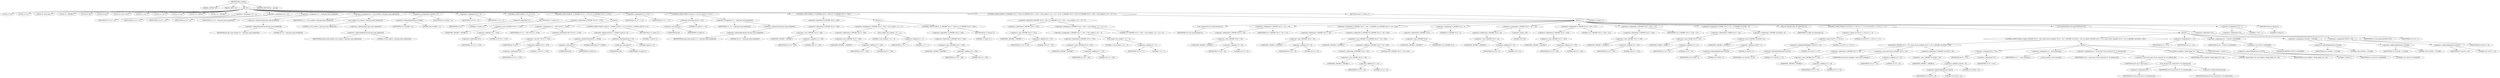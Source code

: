 digraph tftp_connect {  
"1000113" [label = "(METHOD,tftp_connect)" ]
"1000114" [label = "(PARAM,_DWORD *a1)" ]
"1000115" [label = "(PARAM,_BYTE *a2)" ]
"1000116" [label = "(BLOCK,,)" ]
"1000117" [label = "(LOCAL,v2: int)" ]
"1000118" [label = "(LOCAL,v3: int *)" ]
"1000119" [label = "(LOCAL,v4: const char *)" ]
"1000120" [label = "(LOCAL,v5: _DWORD *)" ]
"1000121" [label = "(LOCAL,v6: int)" ]
"1000122" [label = "(LOCAL,v8: int)" ]
"1000123" [label = "(LOCAL,v9: char [ 128 ])" ]
"1000124" [label = "(LOCAL,v11: int *)" ]
"1000125" [label = "(LOCAL,v12: int *)" ]
"1000126" [label = "(LOCAL,v13: int)" ]
"1000127" [label = "(LOCAL,v14: _BYTE *)" ]
"1000128" [label = "(LOCAL,v15: _DWORD *)" ]
"1000129" [label = "(<operator>.assignment,v15 = a1)" ]
"1000130" [label = "(IDENTIFIER,v15,v15 = a1)" ]
"1000131" [label = "(IDENTIFIER,a1,v15 = a1)" ]
"1000132" [label = "(<operator>.assignment,v14 = a2)" ]
"1000133" [label = "(IDENTIFIER,v14,v14 = a2)" ]
"1000134" [label = "(IDENTIFIER,a2,v14 = a2)" ]
"1000135" [label = "(<operator>.assignment,v12 = &elf_gnu_hash_bucket[30])" ]
"1000136" [label = "(IDENTIFIER,v12,v12 = &elf_gnu_hash_bucket[30])" ]
"1000137" [label = "(<operator>.addressOf,&elf_gnu_hash_bucket[30])" ]
"1000138" [label = "(<operator>.indirectIndexAccess,elf_gnu_hash_bucket[30])" ]
"1000139" [label = "(IDENTIFIER,elf_gnu_hash_bucket,v12 = &elf_gnu_hash_bucket[30])" ]
"1000140" [label = "(LITERAL,30,v12 = &elf_gnu_hash_bucket[30])" ]
"1000141" [label = "(<operator>.assignment,v2 = Curl_ccalloc(1, &elf_gnu_hash_indexes[2]))" ]
"1000142" [label = "(IDENTIFIER,v2,v2 = Curl_ccalloc(1, &elf_gnu_hash_indexes[2]))" ]
"1000143" [label = "(Curl_ccalloc,Curl_ccalloc(1, &elf_gnu_hash_indexes[2]))" ]
"1000144" [label = "(LITERAL,1,Curl_ccalloc(1, &elf_gnu_hash_indexes[2]))" ]
"1000145" [label = "(<operator>.addressOf,&elf_gnu_hash_indexes[2])" ]
"1000146" [label = "(<operator>.indirectIndexAccess,elf_gnu_hash_indexes[2])" ]
"1000147" [label = "(IDENTIFIER,elf_gnu_hash_indexes,Curl_ccalloc(1, &elf_gnu_hash_indexes[2]))" ]
"1000148" [label = "(LITERAL,2,Curl_ccalloc(1, &elf_gnu_hash_indexes[2]))" ]
"1000149" [label = "(<operator>.assignment,v15[188] = v2)" ]
"1000150" [label = "(<operator>.indirectIndexAccess,v15[188])" ]
"1000151" [label = "(IDENTIFIER,v15,v15[188] = v2)" ]
"1000152" [label = "(LITERAL,188,v15[188] = v2)" ]
"1000153" [label = "(IDENTIFIER,v2,v15[188] = v2)" ]
"1000154" [label = "(<operator>.assignment,v13 = v2)" ]
"1000155" [label = "(IDENTIFIER,v13,v13 = v2)" ]
"1000156" [label = "(IDENTIFIER,v2,v13 = v2)" ]
"1000157" [label = "(CONTROL_STRUCTURE,if ( !v2 ),if ( !v2 ))" ]
"1000158" [label = "(<operator>.logicalNot,!v2)" ]
"1000159" [label = "(IDENTIFIER,v2,!v2)" ]
"1000160" [label = "(RETURN,return 27;,return 27;)" ]
"1000161" [label = "(LITERAL,27,return 27;)" ]
"1000162" [label = "(CONTROL_STRUCTURE,if ( *(_DWORD *)(*v15 + 1576) ),if ( *(_DWORD *)(*v15 + 1576) ))" ]
"1000163" [label = "(<operator>.indirection,*(_DWORD *)(*v15 + 1576))" ]
"1000164" [label = "(<operator>.cast,(_DWORD *)(*v15 + 1576))" ]
"1000165" [label = "(UNKNOWN,_DWORD *,_DWORD *)" ]
"1000166" [label = "(<operator>.addition,*v15 + 1576)" ]
"1000167" [label = "(<operator>.indirection,*v15)" ]
"1000168" [label = "(IDENTIFIER,v15,*v15 + 1576)" ]
"1000169" [label = "(LITERAL,1576,*v15 + 1576)" ]
"1000170" [label = "(BLOCK,,)" ]
"1000171" [label = "(<operator>.assignment,v12 = *(int **)(*v15 + 1576))" ]
"1000172" [label = "(IDENTIFIER,v12,v12 = *(int **)(*v15 + 1576))" ]
"1000173" [label = "(<operator>.indirection,*(int **)(*v15 + 1576))" ]
"1000174" [label = "(<operator>.cast,(int **)(*v15 + 1576))" ]
"1000175" [label = "(UNKNOWN,int **,int **)" ]
"1000176" [label = "(<operator>.addition,*v15 + 1576)" ]
"1000177" [label = "(<operator>.indirection,*v15)" ]
"1000178" [label = "(IDENTIFIER,v15,*v15 + 1576)" ]
"1000179" [label = "(LITERAL,1576,*v15 + 1576)" ]
"1000180" [label = "(CONTROL_STRUCTURE,if ( (int)v12 > 65464 || (int)v12 < 8 ),if ( (int)v12 > 65464 || (int)v12 < 8 ))" ]
"1000181" [label = "(<operator>.logicalOr,(int)v12 > 65464 || (int)v12 < 8)" ]
"1000182" [label = "(<operator>.greaterThan,(int)v12 > 65464)" ]
"1000183" [label = "(<operator>.cast,(int)v12)" ]
"1000184" [label = "(UNKNOWN,int,int)" ]
"1000185" [label = "(IDENTIFIER,v12,(int)v12)" ]
"1000186" [label = "(LITERAL,65464,(int)v12 > 65464)" ]
"1000187" [label = "(<operator>.lessThan,(int)v12 < 8)" ]
"1000188" [label = "(<operator>.cast,(int)v12)" ]
"1000189" [label = "(UNKNOWN,int,int)" ]
"1000190" [label = "(IDENTIFIER,v12,(int)v12)" ]
"1000191" [label = "(LITERAL,8,(int)v12 < 8)" ]
"1000192" [label = "(RETURN,return 71;,return 71;)" ]
"1000193" [label = "(LITERAL,71,return 71;)" ]
"1000194" [label = "(<operator>.assignment,v11 = v12)" ]
"1000195" [label = "(IDENTIFIER,v11,v11 = v12)" ]
"1000196" [label = "(IDENTIFIER,v12,v11 = v12)" ]
"1000197" [label = "(CONTROL_STRUCTURE,if ( (int)v12 < 512 ),if ( (int)v12 < 512 ))" ]
"1000198" [label = "(<operator>.lessThan,(int)v12 < 512)" ]
"1000199" [label = "(<operator>.cast,(int)v12)" ]
"1000200" [label = "(UNKNOWN,int,int)" ]
"1000201" [label = "(IDENTIFIER,v12,(int)v12)" ]
"1000202" [label = "(LITERAL,512,(int)v12 < 512)" ]
"1000203" [label = "(<operator>.assignment,v11 = &elf_gnu_hash_bucket[30])" ]
"1000204" [label = "(IDENTIFIER,v11,v11 = &elf_gnu_hash_bucket[30])" ]
"1000205" [label = "(<operator>.addressOf,&elf_gnu_hash_bucket[30])" ]
"1000206" [label = "(<operator>.indirectIndexAccess,elf_gnu_hash_bucket[30])" ]
"1000207" [label = "(IDENTIFIER,elf_gnu_hash_bucket,v11 = &elf_gnu_hash_bucket[30])" ]
"1000208" [label = "(LITERAL,30,v11 = &elf_gnu_hash_bucket[30])" ]
"1000209" [label = "(CONTROL_STRUCTURE,if ( !*(_DWORD *)(v13 + 328) ),if ( !*(_DWORD *)(v13 + 328) ))" ]
"1000210" [label = "(<operator>.logicalNot,!*(_DWORD *)(v13 + 328))" ]
"1000211" [label = "(<operator>.indirection,*(_DWORD *)(v13 + 328))" ]
"1000212" [label = "(<operator>.cast,(_DWORD *)(v13 + 328))" ]
"1000213" [label = "(UNKNOWN,_DWORD *,_DWORD *)" ]
"1000214" [label = "(<operator>.addition,v13 + 328)" ]
"1000215" [label = "(IDENTIFIER,v13,v13 + 328)" ]
"1000216" [label = "(LITERAL,328,v13 + 328)" ]
"1000217" [label = "(BLOCK,,)" ]
"1000218" [label = "(<operator>.assignment,*(_DWORD *)(v13 + 328) = Curl_ccalloc(1, v11 + 1))" ]
"1000219" [label = "(<operator>.indirection,*(_DWORD *)(v13 + 328))" ]
"1000220" [label = "(<operator>.cast,(_DWORD *)(v13 + 328))" ]
"1000221" [label = "(UNKNOWN,_DWORD *,_DWORD *)" ]
"1000222" [label = "(<operator>.addition,v13 + 328)" ]
"1000223" [label = "(IDENTIFIER,v13,v13 + 328)" ]
"1000224" [label = "(LITERAL,328,v13 + 328)" ]
"1000225" [label = "(Curl_ccalloc,Curl_ccalloc(1, v11 + 1))" ]
"1000226" [label = "(LITERAL,1,Curl_ccalloc(1, v11 + 1))" ]
"1000227" [label = "(<operator>.addition,v11 + 1)" ]
"1000228" [label = "(IDENTIFIER,v11,v11 + 1)" ]
"1000229" [label = "(LITERAL,1,v11 + 1)" ]
"1000230" [label = "(CONTROL_STRUCTURE,if ( !*(_DWORD *)(v13 + 328) ),if ( !*(_DWORD *)(v13 + 328) ))" ]
"1000231" [label = "(<operator>.logicalNot,!*(_DWORD *)(v13 + 328))" ]
"1000232" [label = "(<operator>.indirection,*(_DWORD *)(v13 + 328))" ]
"1000233" [label = "(<operator>.cast,(_DWORD *)(v13 + 328))" ]
"1000234" [label = "(UNKNOWN,_DWORD *,_DWORD *)" ]
"1000235" [label = "(<operator>.addition,v13 + 328)" ]
"1000236" [label = "(IDENTIFIER,v13,v13 + 328)" ]
"1000237" [label = "(LITERAL,328,v13 + 328)" ]
"1000238" [label = "(RETURN,return 27;,return 27;)" ]
"1000239" [label = "(LITERAL,27,return 27;)" ]
"1000240" [label = "(CONTROL_STRUCTURE,if ( *(_DWORD *)(v13 + 332) || (*(_DWORD *)(v13 + 332) = Curl_ccalloc(1, v11 + 1)) != 0 ),if ( *(_DWORD *)(v13 + 332) || (*(_DWORD *)(v13 + 332) = Curl_ccalloc(1, v11 + 1)) != 0 ))" ]
"1000241" [label = "(<operator>.logicalOr,*(_DWORD *)(v13 + 332) || (*(_DWORD *)(v13 + 332) = Curl_ccalloc(1, v11 + 1)) != 0)" ]
"1000242" [label = "(<operator>.indirection,*(_DWORD *)(v13 + 332))" ]
"1000243" [label = "(<operator>.cast,(_DWORD *)(v13 + 332))" ]
"1000244" [label = "(UNKNOWN,_DWORD *,_DWORD *)" ]
"1000245" [label = "(<operator>.addition,v13 + 332)" ]
"1000246" [label = "(IDENTIFIER,v13,v13 + 332)" ]
"1000247" [label = "(LITERAL,332,v13 + 332)" ]
"1000248" [label = "(<operator>.notEquals,(*(_DWORD *)(v13 + 332) = Curl_ccalloc(1, v11 + 1)) != 0)" ]
"1000249" [label = "(<operator>.assignment,*(_DWORD *)(v13 + 332) = Curl_ccalloc(1, v11 + 1))" ]
"1000250" [label = "(<operator>.indirection,*(_DWORD *)(v13 + 332))" ]
"1000251" [label = "(<operator>.cast,(_DWORD *)(v13 + 332))" ]
"1000252" [label = "(UNKNOWN,_DWORD *,_DWORD *)" ]
"1000253" [label = "(<operator>.addition,v13 + 332)" ]
"1000254" [label = "(IDENTIFIER,v13,v13 + 332)" ]
"1000255" [label = "(LITERAL,332,v13 + 332)" ]
"1000256" [label = "(Curl_ccalloc,Curl_ccalloc(1, v11 + 1))" ]
"1000257" [label = "(LITERAL,1,Curl_ccalloc(1, v11 + 1))" ]
"1000258" [label = "(<operator>.addition,v11 + 1)" ]
"1000259" [label = "(IDENTIFIER,v11,v11 + 1)" ]
"1000260" [label = "(LITERAL,1,v11 + 1)" ]
"1000261" [label = "(LITERAL,0,(*(_DWORD *)(v13 + 332) = Curl_ccalloc(1, v11 + 1)) != 0)" ]
"1000262" [label = "(BLOCK,,)" ]
"1000263" [label = "(Curl_conncontrol,Curl_conncontrol(v15))" ]
"1000264" [label = "(IDENTIFIER,v15,Curl_conncontrol(v15))" ]
"1000265" [label = "(<operator>.assignment,*(_DWORD *)(v13 + 16) = v15)" ]
"1000266" [label = "(<operator>.indirection,*(_DWORD *)(v13 + 16))" ]
"1000267" [label = "(<operator>.cast,(_DWORD *)(v13 + 16))" ]
"1000268" [label = "(UNKNOWN,_DWORD *,_DWORD *)" ]
"1000269" [label = "(<operator>.addition,v13 + 16)" ]
"1000270" [label = "(IDENTIFIER,v13,v13 + 16)" ]
"1000271" [label = "(LITERAL,16,v13 + 16)" ]
"1000272" [label = "(IDENTIFIER,v15,*(_DWORD *)(v13 + 16) = v15)" ]
"1000273" [label = "(<operator>.assignment,*(_DWORD *)(v13 + 20) = *(_DWORD *)(*(_DWORD *)(v13 + 16) + 420))" ]
"1000274" [label = "(<operator>.indirection,*(_DWORD *)(v13 + 20))" ]
"1000275" [label = "(<operator>.cast,(_DWORD *)(v13 + 20))" ]
"1000276" [label = "(UNKNOWN,_DWORD *,_DWORD *)" ]
"1000277" [label = "(<operator>.addition,v13 + 20)" ]
"1000278" [label = "(IDENTIFIER,v13,v13 + 20)" ]
"1000279" [label = "(LITERAL,20,v13 + 20)" ]
"1000280" [label = "(<operator>.indirection,*(_DWORD *)(*(_DWORD *)(v13 + 16) + 420))" ]
"1000281" [label = "(<operator>.cast,(_DWORD *)(*(_DWORD *)(v13 + 16) + 420))" ]
"1000282" [label = "(UNKNOWN,_DWORD *,_DWORD *)" ]
"1000283" [label = "(<operator>.addition,*(_DWORD *)(v13 + 16) + 420)" ]
"1000284" [label = "(<operator>.indirection,*(_DWORD *)(v13 + 16))" ]
"1000285" [label = "(<operator>.cast,(_DWORD *)(v13 + 16))" ]
"1000286" [label = "(UNKNOWN,_DWORD *,_DWORD *)" ]
"1000287" [label = "(<operator>.addition,v13 + 16)" ]
"1000288" [label = "(IDENTIFIER,v13,v13 + 16)" ]
"1000289" [label = "(LITERAL,16,v13 + 16)" ]
"1000290" [label = "(LITERAL,420,*(_DWORD *)(v13 + 16) + 420)" ]
"1000291" [label = "(<operator>.assignment,*(_DWORD *)v13 = 0)" ]
"1000292" [label = "(<operator>.indirection,*(_DWORD *)v13)" ]
"1000293" [label = "(<operator>.cast,(_DWORD *)v13)" ]
"1000294" [label = "(UNKNOWN,_DWORD *,_DWORD *)" ]
"1000295" [label = "(IDENTIFIER,v13,(_DWORD *)v13)" ]
"1000296" [label = "(LITERAL,0,*(_DWORD *)v13 = 0)" ]
"1000297" [label = "(<operator>.assignment,*(_DWORD *)(v13 + 8) = -100)" ]
"1000298" [label = "(<operator>.indirection,*(_DWORD *)(v13 + 8))" ]
"1000299" [label = "(<operator>.cast,(_DWORD *)(v13 + 8))" ]
"1000300" [label = "(UNKNOWN,_DWORD *,_DWORD *)" ]
"1000301" [label = "(<operator>.addition,v13 + 8)" ]
"1000302" [label = "(IDENTIFIER,v13,v13 + 8)" ]
"1000303" [label = "(LITERAL,8,v13 + 8)" ]
"1000304" [label = "(<operator>.minus,-100)" ]
"1000305" [label = "(LITERAL,100,-100)" ]
"1000306" [label = "(<operator>.assignment,*(_DWORD *)(v13 + 320) = 512)" ]
"1000307" [label = "(<operator>.indirection,*(_DWORD *)(v13 + 320))" ]
"1000308" [label = "(<operator>.cast,(_DWORD *)(v13 + 320))" ]
"1000309" [label = "(UNKNOWN,_DWORD *,_DWORD *)" ]
"1000310" [label = "(<operator>.addition,v13 + 320)" ]
"1000311" [label = "(IDENTIFIER,v13,v13 + 320)" ]
"1000312" [label = "(LITERAL,320,v13 + 320)" ]
"1000313" [label = "(LITERAL,512,*(_DWORD *)(v13 + 320) = 512)" ]
"1000314" [label = "(<operator>.assignment,*(_DWORD *)(v13 + 324) = v12)" ]
"1000315" [label = "(<operator>.indirection,*(_DWORD *)(v13 + 324))" ]
"1000316" [label = "(<operator>.cast,(_DWORD *)(v13 + 324))" ]
"1000317" [label = "(UNKNOWN,_DWORD *,_DWORD *)" ]
"1000318" [label = "(<operator>.addition,v13 + 324)" ]
"1000319" [label = "(IDENTIFIER,v13,v13 + 324)" ]
"1000320" [label = "(LITERAL,324,v13 + 324)" ]
"1000321" [label = "(IDENTIFIER,v12,*(_DWORD *)(v13 + 324) = v12)" ]
"1000322" [label = "(<operator>.assignment,*(_WORD *)(v13 + 52) = *(_DWORD *)(v15[20] + 4))" ]
"1000323" [label = "(<operator>.indirection,*(_WORD *)(v13 + 52))" ]
"1000324" [label = "(<operator>.cast,(_WORD *)(v13 + 52))" ]
"1000325" [label = "(UNKNOWN,_WORD *,_WORD *)" ]
"1000326" [label = "(<operator>.addition,v13 + 52)" ]
"1000327" [label = "(IDENTIFIER,v13,v13 + 52)" ]
"1000328" [label = "(LITERAL,52,v13 + 52)" ]
"1000329" [label = "(<operator>.indirection,*(_DWORD *)(v15[20] + 4))" ]
"1000330" [label = "(<operator>.cast,(_DWORD *)(v15[20] + 4))" ]
"1000331" [label = "(UNKNOWN,_DWORD *,_DWORD *)" ]
"1000332" [label = "(<operator>.addition,v15[20] + 4)" ]
"1000333" [label = "(<operator>.indirectIndexAccess,v15[20])" ]
"1000334" [label = "(IDENTIFIER,v15,v15[20] + 4)" ]
"1000335" [label = "(LITERAL,20,v15[20] + 4)" ]
"1000336" [label = "(LITERAL,4,v15[20] + 4)" ]
"1000337" [label = "(tftp_set_timeouts,tftp_set_timeouts(v13))" ]
"1000338" [label = "(IDENTIFIER,v13,tftp_set_timeouts(v13))" ]
"1000339" [label = "(CONTROL_STRUCTURE,if ( ((v15[147] >> 25) & 1) == 0 ),if ( ((v15[147] >> 25) & 1) == 0 ))" ]
"1000340" [label = "(<operator>.equals,((v15[147] >> 25) & 1) == 0)" ]
"1000341" [label = "(<operator>.and,(v15[147] >> 25) & 1)" ]
"1000342" [label = "(<operator>.arithmeticShiftRight,v15[147] >> 25)" ]
"1000343" [label = "(<operator>.indirectIndexAccess,v15[147])" ]
"1000344" [label = "(IDENTIFIER,v15,v15[147] >> 25)" ]
"1000345" [label = "(LITERAL,147,v15[147] >> 25)" ]
"1000346" [label = "(LITERAL,25,v15[147] >> 25)" ]
"1000347" [label = "(LITERAL,1,(v15[147] >> 25) & 1)" ]
"1000348" [label = "(LITERAL,0,((v15[147] >> 25) & 1) == 0)" ]
"1000349" [label = "(BLOCK,,)" ]
"1000350" [label = "(CONTROL_STRUCTURE,if ( bind(*(_DWORD *)(v13 + 20), (const struct sockaddr *)(v13 + 52), *(_DWORD *)(v15[20] + 16)) ),if ( bind(*(_DWORD *)(v13 + 20), (const struct sockaddr *)(v13 + 52), *(_DWORD *)(v15[20] + 16)) ))" ]
"1000351" [label = "(bind,bind(*(_DWORD *)(v13 + 20), (const struct sockaddr *)(v13 + 52), *(_DWORD *)(v15[20] + 16)))" ]
"1000352" [label = "(<operator>.indirection,*(_DWORD *)(v13 + 20))" ]
"1000353" [label = "(<operator>.cast,(_DWORD *)(v13 + 20))" ]
"1000354" [label = "(UNKNOWN,_DWORD *,_DWORD *)" ]
"1000355" [label = "(<operator>.addition,v13 + 20)" ]
"1000356" [label = "(IDENTIFIER,v13,v13 + 20)" ]
"1000357" [label = "(LITERAL,20,v13 + 20)" ]
"1000358" [label = "(<operator>.cast,(const struct sockaddr *)(v13 + 52))" ]
"1000359" [label = "(UNKNOWN,const struct sockaddr *,const struct sockaddr *)" ]
"1000360" [label = "(<operator>.addition,v13 + 52)" ]
"1000361" [label = "(IDENTIFIER,v13,v13 + 52)" ]
"1000362" [label = "(LITERAL,52,v13 + 52)" ]
"1000363" [label = "(<operator>.indirection,*(_DWORD *)(v15[20] + 16))" ]
"1000364" [label = "(<operator>.cast,(_DWORD *)(v15[20] + 16))" ]
"1000365" [label = "(UNKNOWN,_DWORD *,_DWORD *)" ]
"1000366" [label = "(<operator>.addition,v15[20] + 16)" ]
"1000367" [label = "(<operator>.indirectIndexAccess,v15[20])" ]
"1000368" [label = "(IDENTIFIER,v15,v15[20] + 16)" ]
"1000369" [label = "(LITERAL,20,v15[20] + 16)" ]
"1000370" [label = "(LITERAL,16,v15[20] + 16)" ]
"1000371" [label = "(BLOCK,,)" ]
"1000372" [label = "(<operator>.assignment,v8 = *v15)" ]
"1000373" [label = "(IDENTIFIER,v8,v8 = *v15)" ]
"1000374" [label = "(<operator>.indirection,*v15)" ]
"1000375" [label = "(IDENTIFIER,v15,v8 = *v15)" ]
"1000376" [label = "(<operator>.assignment,v3 = _errno_location())" ]
"1000377" [label = "(IDENTIFIER,v3,v3 = _errno_location())" ]
"1000378" [label = "(_errno_location,_errno_location())" ]
"1000379" [label = "(<operator>.assignment,v4 = (const char *)Curl_strerror(*v3, v9, &dword_80))" ]
"1000380" [label = "(IDENTIFIER,v4,v4 = (const char *)Curl_strerror(*v3, v9, &dword_80))" ]
"1000381" [label = "(<operator>.cast,(const char *)Curl_strerror(*v3, v9, &dword_80))" ]
"1000382" [label = "(UNKNOWN,const char *,const char *)" ]
"1000383" [label = "(Curl_strerror,Curl_strerror(*v3, v9, &dword_80))" ]
"1000384" [label = "(<operator>.indirection,*v3)" ]
"1000385" [label = "(IDENTIFIER,v3,Curl_strerror(*v3, v9, &dword_80))" ]
"1000386" [label = "(IDENTIFIER,v9,Curl_strerror(*v3, v9, &dword_80))" ]
"1000387" [label = "(<operator>.addressOf,&dword_80)" ]
"1000388" [label = "(IDENTIFIER,dword_80,Curl_strerror(*v3, v9, &dword_80))" ]
"1000389" [label = "(Curl_failf,Curl_failf(v8, \"bind() failed; %s\", v4))" ]
"1000390" [label = "(IDENTIFIER,v8,Curl_failf(v8, \"bind() failed; %s\", v4))" ]
"1000391" [label = "(LITERAL,\"bind() failed; %s\",Curl_failf(v8, \"bind() failed; %s\", v4))" ]
"1000392" [label = "(IDENTIFIER,v4,Curl_failf(v8, \"bind() failed; %s\", v4))" ]
"1000393" [label = "(RETURN,return 7;,return 7;)" ]
"1000394" [label = "(LITERAL,7,return 7;)" ]
"1000395" [label = "(<operator>.assignment,v5 = v15)" ]
"1000396" [label = "(IDENTIFIER,v5,v5 = v15)" ]
"1000397" [label = "(IDENTIFIER,v15,v5 = v15)" ]
"1000398" [label = "(<operator>.assignment,v6 = v15[147] | 0x2000000)" ]
"1000399" [label = "(IDENTIFIER,v6,v6 = v15[147] | 0x2000000)" ]
"1000400" [label = "(<operator>.or,v15[147] | 0x2000000)" ]
"1000401" [label = "(<operator>.indirectIndexAccess,v15[147])" ]
"1000402" [label = "(IDENTIFIER,v15,v15[147] | 0x2000000)" ]
"1000403" [label = "(LITERAL,147,v15[147] | 0x2000000)" ]
"1000404" [label = "(LITERAL,0x2000000,v15[147] | 0x2000000)" ]
"1000405" [label = "(<operator>.assignment,v15[148] = v15[148])" ]
"1000406" [label = "(<operator>.indirectIndexAccess,v15[148])" ]
"1000407" [label = "(IDENTIFIER,v15,v15[148] = v15[148])" ]
"1000408" [label = "(LITERAL,148,v15[148] = v15[148])" ]
"1000409" [label = "(<operator>.indirectIndexAccess,v15[148])" ]
"1000410" [label = "(IDENTIFIER,v15,v15[148] = v15[148])" ]
"1000411" [label = "(LITERAL,148,v15[148] = v15[148])" ]
"1000412" [label = "(<operator>.assignment,v5[147] = v6)" ]
"1000413" [label = "(<operator>.indirectIndexAccess,v5[147])" ]
"1000414" [label = "(IDENTIFIER,v5,v5[147] = v6)" ]
"1000415" [label = "(LITERAL,147,v5[147] = v6)" ]
"1000416" [label = "(IDENTIFIER,v6,v5[147] = v6)" ]
"1000417" [label = "(Curl_pgrsStartNow,Curl_pgrsStartNow(*v15))" ]
"1000418" [label = "(<operator>.indirection,*v15)" ]
"1000419" [label = "(IDENTIFIER,v15,Curl_pgrsStartNow(*v15))" ]
"1000420" [label = "(<operator>.assignment,*v14 = 1)" ]
"1000421" [label = "(<operator>.indirection,*v14)" ]
"1000422" [label = "(IDENTIFIER,v14,*v14 = 1)" ]
"1000423" [label = "(LITERAL,1,*v14 = 1)" ]
"1000424" [label = "(RETURN,return 0;,return 0;)" ]
"1000425" [label = "(LITERAL,0,return 0;)" ]
"1000426" [label = "(RETURN,return 27;,return 27;)" ]
"1000427" [label = "(LITERAL,27,return 27;)" ]
"1000428" [label = "(METHOD_RETURN,int __fastcall)" ]
  "1000113" -> "1000114" 
  "1000113" -> "1000115" 
  "1000113" -> "1000116" 
  "1000113" -> "1000428" 
  "1000116" -> "1000117" 
  "1000116" -> "1000118" 
  "1000116" -> "1000119" 
  "1000116" -> "1000120" 
  "1000116" -> "1000121" 
  "1000116" -> "1000122" 
  "1000116" -> "1000123" 
  "1000116" -> "1000124" 
  "1000116" -> "1000125" 
  "1000116" -> "1000126" 
  "1000116" -> "1000127" 
  "1000116" -> "1000128" 
  "1000116" -> "1000129" 
  "1000116" -> "1000132" 
  "1000116" -> "1000135" 
  "1000116" -> "1000141" 
  "1000116" -> "1000149" 
  "1000116" -> "1000154" 
  "1000116" -> "1000157" 
  "1000116" -> "1000162" 
  "1000116" -> "1000194" 
  "1000116" -> "1000197" 
  "1000116" -> "1000209" 
  "1000116" -> "1000240" 
  "1000116" -> "1000426" 
  "1000129" -> "1000130" 
  "1000129" -> "1000131" 
  "1000132" -> "1000133" 
  "1000132" -> "1000134" 
  "1000135" -> "1000136" 
  "1000135" -> "1000137" 
  "1000137" -> "1000138" 
  "1000138" -> "1000139" 
  "1000138" -> "1000140" 
  "1000141" -> "1000142" 
  "1000141" -> "1000143" 
  "1000143" -> "1000144" 
  "1000143" -> "1000145" 
  "1000145" -> "1000146" 
  "1000146" -> "1000147" 
  "1000146" -> "1000148" 
  "1000149" -> "1000150" 
  "1000149" -> "1000153" 
  "1000150" -> "1000151" 
  "1000150" -> "1000152" 
  "1000154" -> "1000155" 
  "1000154" -> "1000156" 
  "1000157" -> "1000158" 
  "1000157" -> "1000160" 
  "1000158" -> "1000159" 
  "1000160" -> "1000161" 
  "1000162" -> "1000163" 
  "1000162" -> "1000170" 
  "1000163" -> "1000164" 
  "1000164" -> "1000165" 
  "1000164" -> "1000166" 
  "1000166" -> "1000167" 
  "1000166" -> "1000169" 
  "1000167" -> "1000168" 
  "1000170" -> "1000171" 
  "1000170" -> "1000180" 
  "1000171" -> "1000172" 
  "1000171" -> "1000173" 
  "1000173" -> "1000174" 
  "1000174" -> "1000175" 
  "1000174" -> "1000176" 
  "1000176" -> "1000177" 
  "1000176" -> "1000179" 
  "1000177" -> "1000178" 
  "1000180" -> "1000181" 
  "1000180" -> "1000192" 
  "1000181" -> "1000182" 
  "1000181" -> "1000187" 
  "1000182" -> "1000183" 
  "1000182" -> "1000186" 
  "1000183" -> "1000184" 
  "1000183" -> "1000185" 
  "1000187" -> "1000188" 
  "1000187" -> "1000191" 
  "1000188" -> "1000189" 
  "1000188" -> "1000190" 
  "1000192" -> "1000193" 
  "1000194" -> "1000195" 
  "1000194" -> "1000196" 
  "1000197" -> "1000198" 
  "1000197" -> "1000203" 
  "1000198" -> "1000199" 
  "1000198" -> "1000202" 
  "1000199" -> "1000200" 
  "1000199" -> "1000201" 
  "1000203" -> "1000204" 
  "1000203" -> "1000205" 
  "1000205" -> "1000206" 
  "1000206" -> "1000207" 
  "1000206" -> "1000208" 
  "1000209" -> "1000210" 
  "1000209" -> "1000217" 
  "1000210" -> "1000211" 
  "1000211" -> "1000212" 
  "1000212" -> "1000213" 
  "1000212" -> "1000214" 
  "1000214" -> "1000215" 
  "1000214" -> "1000216" 
  "1000217" -> "1000218" 
  "1000217" -> "1000230" 
  "1000218" -> "1000219" 
  "1000218" -> "1000225" 
  "1000219" -> "1000220" 
  "1000220" -> "1000221" 
  "1000220" -> "1000222" 
  "1000222" -> "1000223" 
  "1000222" -> "1000224" 
  "1000225" -> "1000226" 
  "1000225" -> "1000227" 
  "1000227" -> "1000228" 
  "1000227" -> "1000229" 
  "1000230" -> "1000231" 
  "1000230" -> "1000238" 
  "1000231" -> "1000232" 
  "1000232" -> "1000233" 
  "1000233" -> "1000234" 
  "1000233" -> "1000235" 
  "1000235" -> "1000236" 
  "1000235" -> "1000237" 
  "1000238" -> "1000239" 
  "1000240" -> "1000241" 
  "1000240" -> "1000262" 
  "1000241" -> "1000242" 
  "1000241" -> "1000248" 
  "1000242" -> "1000243" 
  "1000243" -> "1000244" 
  "1000243" -> "1000245" 
  "1000245" -> "1000246" 
  "1000245" -> "1000247" 
  "1000248" -> "1000249" 
  "1000248" -> "1000261" 
  "1000249" -> "1000250" 
  "1000249" -> "1000256" 
  "1000250" -> "1000251" 
  "1000251" -> "1000252" 
  "1000251" -> "1000253" 
  "1000253" -> "1000254" 
  "1000253" -> "1000255" 
  "1000256" -> "1000257" 
  "1000256" -> "1000258" 
  "1000258" -> "1000259" 
  "1000258" -> "1000260" 
  "1000262" -> "1000263" 
  "1000262" -> "1000265" 
  "1000262" -> "1000273" 
  "1000262" -> "1000291" 
  "1000262" -> "1000297" 
  "1000262" -> "1000306" 
  "1000262" -> "1000314" 
  "1000262" -> "1000322" 
  "1000262" -> "1000337" 
  "1000262" -> "1000339" 
  "1000262" -> "1000417" 
  "1000262" -> "1000420" 
  "1000262" -> "1000424" 
  "1000263" -> "1000264" 
  "1000265" -> "1000266" 
  "1000265" -> "1000272" 
  "1000266" -> "1000267" 
  "1000267" -> "1000268" 
  "1000267" -> "1000269" 
  "1000269" -> "1000270" 
  "1000269" -> "1000271" 
  "1000273" -> "1000274" 
  "1000273" -> "1000280" 
  "1000274" -> "1000275" 
  "1000275" -> "1000276" 
  "1000275" -> "1000277" 
  "1000277" -> "1000278" 
  "1000277" -> "1000279" 
  "1000280" -> "1000281" 
  "1000281" -> "1000282" 
  "1000281" -> "1000283" 
  "1000283" -> "1000284" 
  "1000283" -> "1000290" 
  "1000284" -> "1000285" 
  "1000285" -> "1000286" 
  "1000285" -> "1000287" 
  "1000287" -> "1000288" 
  "1000287" -> "1000289" 
  "1000291" -> "1000292" 
  "1000291" -> "1000296" 
  "1000292" -> "1000293" 
  "1000293" -> "1000294" 
  "1000293" -> "1000295" 
  "1000297" -> "1000298" 
  "1000297" -> "1000304" 
  "1000298" -> "1000299" 
  "1000299" -> "1000300" 
  "1000299" -> "1000301" 
  "1000301" -> "1000302" 
  "1000301" -> "1000303" 
  "1000304" -> "1000305" 
  "1000306" -> "1000307" 
  "1000306" -> "1000313" 
  "1000307" -> "1000308" 
  "1000308" -> "1000309" 
  "1000308" -> "1000310" 
  "1000310" -> "1000311" 
  "1000310" -> "1000312" 
  "1000314" -> "1000315" 
  "1000314" -> "1000321" 
  "1000315" -> "1000316" 
  "1000316" -> "1000317" 
  "1000316" -> "1000318" 
  "1000318" -> "1000319" 
  "1000318" -> "1000320" 
  "1000322" -> "1000323" 
  "1000322" -> "1000329" 
  "1000323" -> "1000324" 
  "1000324" -> "1000325" 
  "1000324" -> "1000326" 
  "1000326" -> "1000327" 
  "1000326" -> "1000328" 
  "1000329" -> "1000330" 
  "1000330" -> "1000331" 
  "1000330" -> "1000332" 
  "1000332" -> "1000333" 
  "1000332" -> "1000336" 
  "1000333" -> "1000334" 
  "1000333" -> "1000335" 
  "1000337" -> "1000338" 
  "1000339" -> "1000340" 
  "1000339" -> "1000349" 
  "1000340" -> "1000341" 
  "1000340" -> "1000348" 
  "1000341" -> "1000342" 
  "1000341" -> "1000347" 
  "1000342" -> "1000343" 
  "1000342" -> "1000346" 
  "1000343" -> "1000344" 
  "1000343" -> "1000345" 
  "1000349" -> "1000350" 
  "1000349" -> "1000395" 
  "1000349" -> "1000398" 
  "1000349" -> "1000405" 
  "1000349" -> "1000412" 
  "1000350" -> "1000351" 
  "1000350" -> "1000371" 
  "1000351" -> "1000352" 
  "1000351" -> "1000358" 
  "1000351" -> "1000363" 
  "1000352" -> "1000353" 
  "1000353" -> "1000354" 
  "1000353" -> "1000355" 
  "1000355" -> "1000356" 
  "1000355" -> "1000357" 
  "1000358" -> "1000359" 
  "1000358" -> "1000360" 
  "1000360" -> "1000361" 
  "1000360" -> "1000362" 
  "1000363" -> "1000364" 
  "1000364" -> "1000365" 
  "1000364" -> "1000366" 
  "1000366" -> "1000367" 
  "1000366" -> "1000370" 
  "1000367" -> "1000368" 
  "1000367" -> "1000369" 
  "1000371" -> "1000372" 
  "1000371" -> "1000376" 
  "1000371" -> "1000379" 
  "1000371" -> "1000389" 
  "1000371" -> "1000393" 
  "1000372" -> "1000373" 
  "1000372" -> "1000374" 
  "1000374" -> "1000375" 
  "1000376" -> "1000377" 
  "1000376" -> "1000378" 
  "1000379" -> "1000380" 
  "1000379" -> "1000381" 
  "1000381" -> "1000382" 
  "1000381" -> "1000383" 
  "1000383" -> "1000384" 
  "1000383" -> "1000386" 
  "1000383" -> "1000387" 
  "1000384" -> "1000385" 
  "1000387" -> "1000388" 
  "1000389" -> "1000390" 
  "1000389" -> "1000391" 
  "1000389" -> "1000392" 
  "1000393" -> "1000394" 
  "1000395" -> "1000396" 
  "1000395" -> "1000397" 
  "1000398" -> "1000399" 
  "1000398" -> "1000400" 
  "1000400" -> "1000401" 
  "1000400" -> "1000404" 
  "1000401" -> "1000402" 
  "1000401" -> "1000403" 
  "1000405" -> "1000406" 
  "1000405" -> "1000409" 
  "1000406" -> "1000407" 
  "1000406" -> "1000408" 
  "1000409" -> "1000410" 
  "1000409" -> "1000411" 
  "1000412" -> "1000413" 
  "1000412" -> "1000416" 
  "1000413" -> "1000414" 
  "1000413" -> "1000415" 
  "1000417" -> "1000418" 
  "1000418" -> "1000419" 
  "1000420" -> "1000421" 
  "1000420" -> "1000423" 
  "1000421" -> "1000422" 
  "1000424" -> "1000425" 
  "1000426" -> "1000427" 
}
